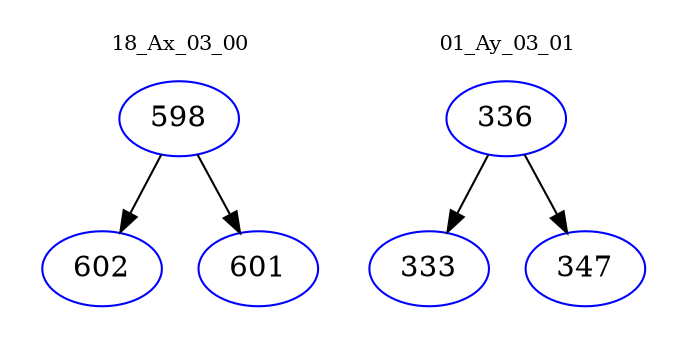digraph{
subgraph cluster_0 {
color = white
label = "18_Ax_03_00";
fontsize=10;
T0_598 [label="598", color="blue"]
T0_598 -> T0_602 [color="black"]
T0_602 [label="602", color="blue"]
T0_598 -> T0_601 [color="black"]
T0_601 [label="601", color="blue"]
}
subgraph cluster_1 {
color = white
label = "01_Ay_03_01";
fontsize=10;
T1_336 [label="336", color="blue"]
T1_336 -> T1_333 [color="black"]
T1_333 [label="333", color="blue"]
T1_336 -> T1_347 [color="black"]
T1_347 [label="347", color="blue"]
}
}

